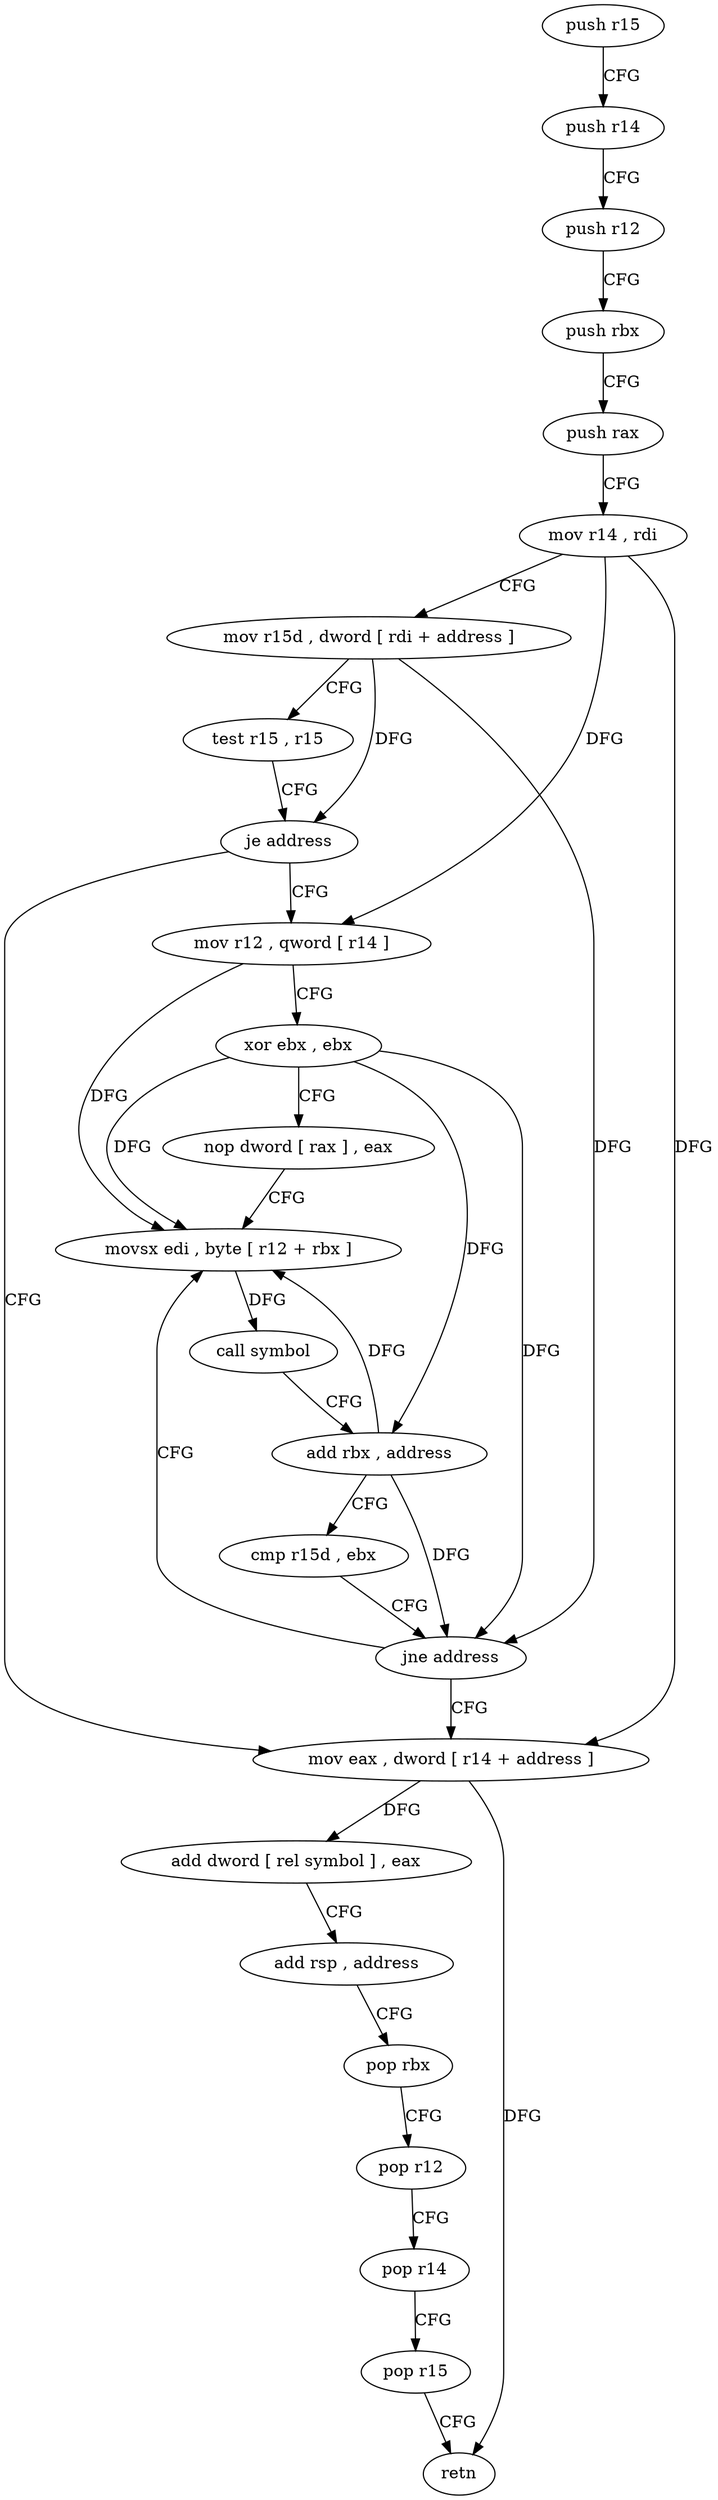 digraph "func" {
"4205360" [label = "push r15" ]
"4205362" [label = "push r14" ]
"4205364" [label = "push r12" ]
"4205366" [label = "push rbx" ]
"4205367" [label = "push rax" ]
"4205368" [label = "mov r14 , rdi" ]
"4205371" [label = "mov r15d , dword [ rdi + address ]" ]
"4205375" [label = "test r15 , r15" ]
"4205378" [label = "je address" ]
"4205411" [label = "mov eax , dword [ r14 + address ]" ]
"4205380" [label = "mov r12 , qword [ r14 ]" ]
"4205415" [label = "add dword [ rel symbol ] , eax" ]
"4205421" [label = "add rsp , address" ]
"4205425" [label = "pop rbx" ]
"4205426" [label = "pop r12" ]
"4205428" [label = "pop r14" ]
"4205430" [label = "pop r15" ]
"4205432" [label = "retn" ]
"4205383" [label = "xor ebx , ebx" ]
"4205385" [label = "nop dword [ rax ] , eax" ]
"4205392" [label = "movsx edi , byte [ r12 + rbx ]" ]
"4205397" [label = "call symbol" ]
"4205402" [label = "add rbx , address" ]
"4205406" [label = "cmp r15d , ebx" ]
"4205409" [label = "jne address" ]
"4205360" -> "4205362" [ label = "CFG" ]
"4205362" -> "4205364" [ label = "CFG" ]
"4205364" -> "4205366" [ label = "CFG" ]
"4205366" -> "4205367" [ label = "CFG" ]
"4205367" -> "4205368" [ label = "CFG" ]
"4205368" -> "4205371" [ label = "CFG" ]
"4205368" -> "4205411" [ label = "DFG" ]
"4205368" -> "4205380" [ label = "DFG" ]
"4205371" -> "4205375" [ label = "CFG" ]
"4205371" -> "4205378" [ label = "DFG" ]
"4205371" -> "4205409" [ label = "DFG" ]
"4205375" -> "4205378" [ label = "CFG" ]
"4205378" -> "4205411" [ label = "CFG" ]
"4205378" -> "4205380" [ label = "CFG" ]
"4205411" -> "4205415" [ label = "DFG" ]
"4205411" -> "4205432" [ label = "DFG" ]
"4205380" -> "4205383" [ label = "CFG" ]
"4205380" -> "4205392" [ label = "DFG" ]
"4205415" -> "4205421" [ label = "CFG" ]
"4205421" -> "4205425" [ label = "CFG" ]
"4205425" -> "4205426" [ label = "CFG" ]
"4205426" -> "4205428" [ label = "CFG" ]
"4205428" -> "4205430" [ label = "CFG" ]
"4205430" -> "4205432" [ label = "CFG" ]
"4205383" -> "4205385" [ label = "CFG" ]
"4205383" -> "4205392" [ label = "DFG" ]
"4205383" -> "4205402" [ label = "DFG" ]
"4205383" -> "4205409" [ label = "DFG" ]
"4205385" -> "4205392" [ label = "CFG" ]
"4205392" -> "4205397" [ label = "DFG" ]
"4205397" -> "4205402" [ label = "CFG" ]
"4205402" -> "4205406" [ label = "CFG" ]
"4205402" -> "4205392" [ label = "DFG" ]
"4205402" -> "4205409" [ label = "DFG" ]
"4205406" -> "4205409" [ label = "CFG" ]
"4205409" -> "4205392" [ label = "CFG" ]
"4205409" -> "4205411" [ label = "CFG" ]
}

